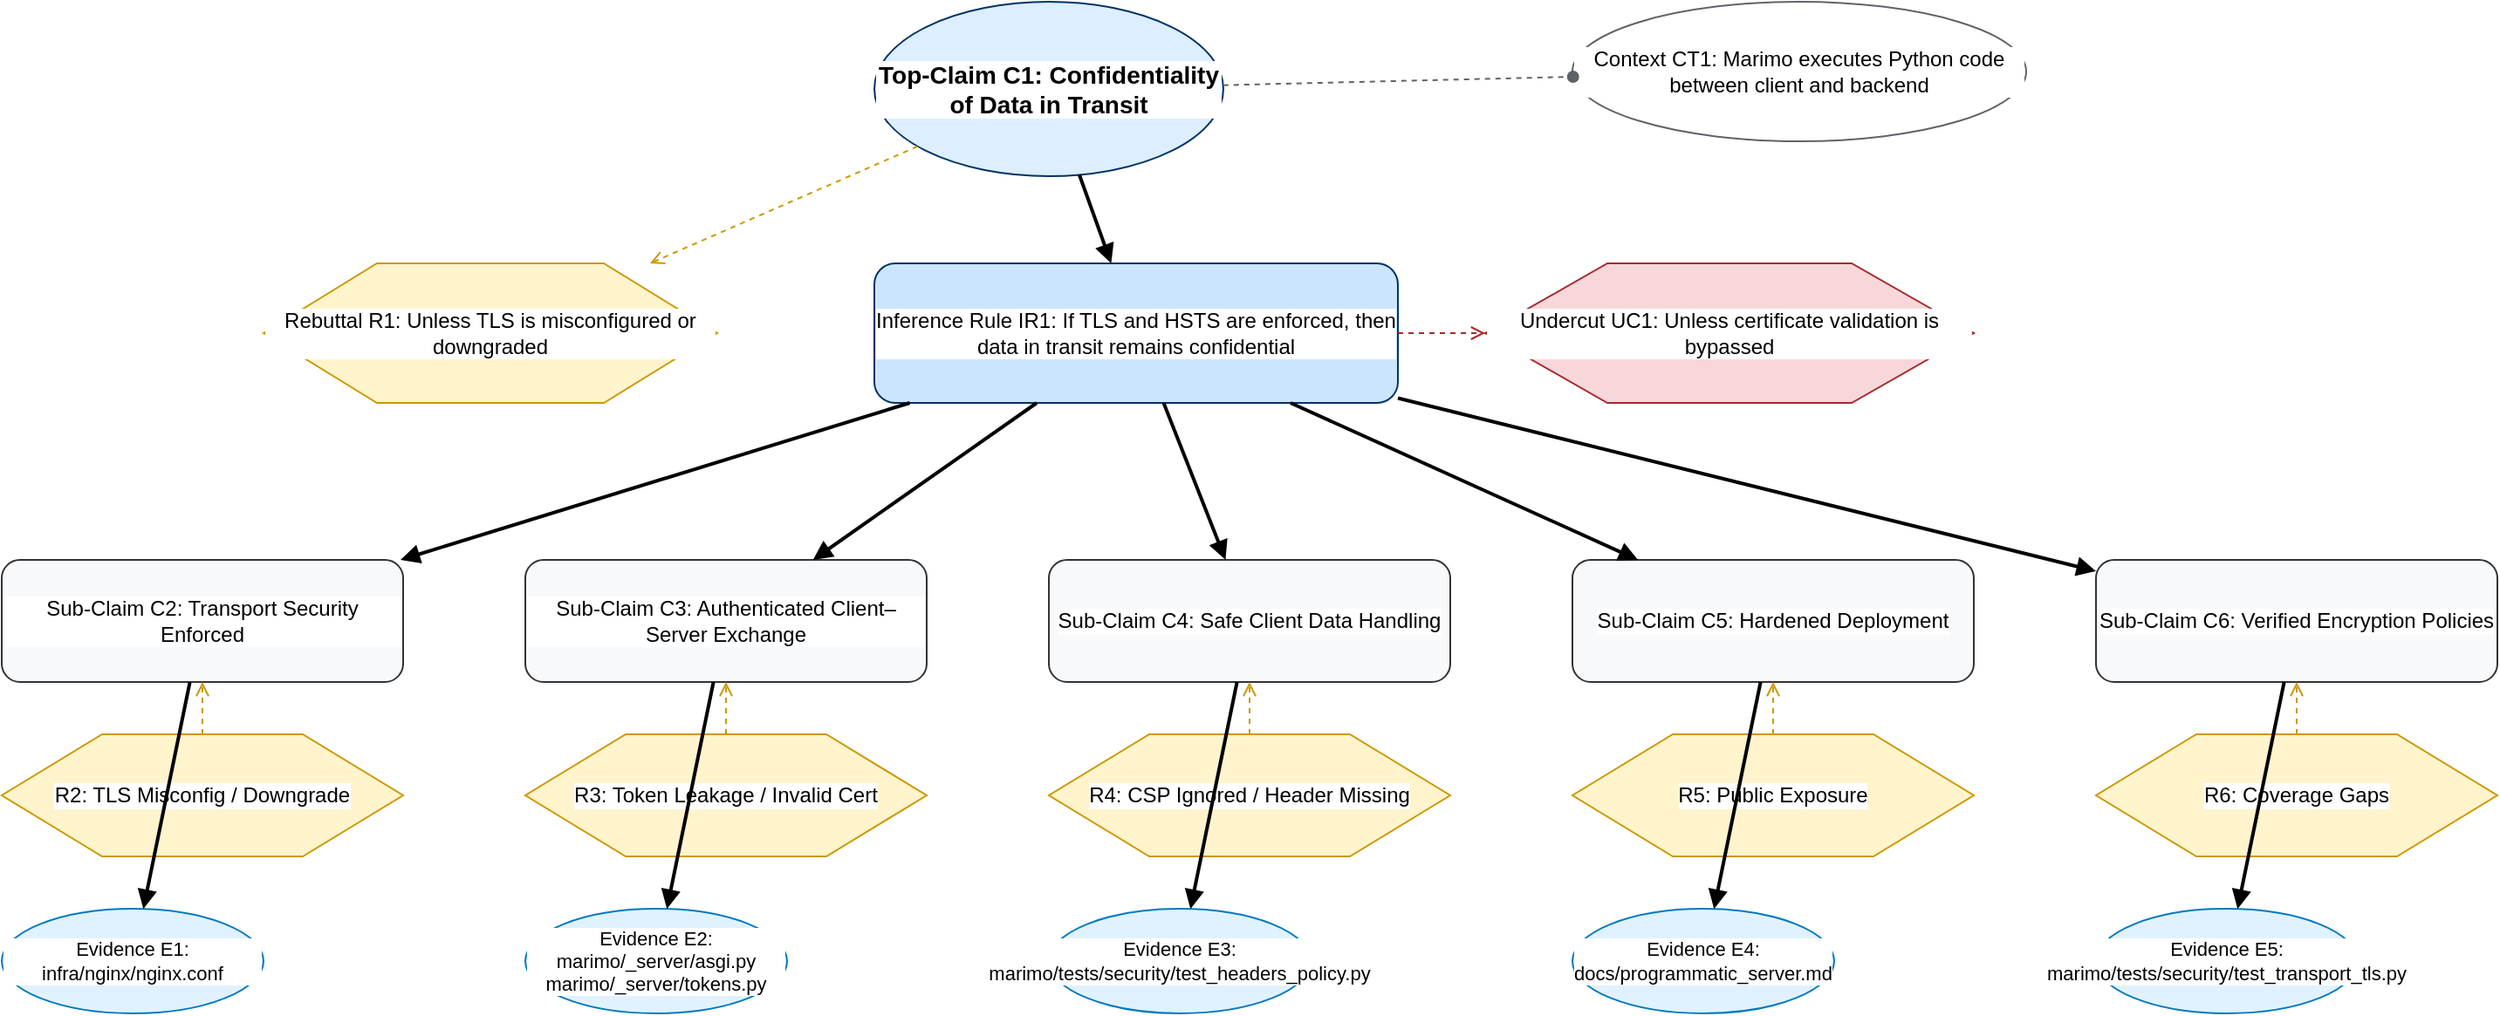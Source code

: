 <mxfile version="28.2.5">
  <diagram id="diagramProfessorStyle" name="Marimo Confidentiality Assurance - Light Style">
    <mxGraphModel dx="1708" dy="835" grid="1" gridSize="10" guides="1" tooltips="1" connect="1" arrows="1" fold="1" page="1" pageScale="1" pageWidth="2400" pageHeight="1600" math="0" shadow="0">
      <root>
        <mxCell id="0" />
        <mxCell id="1" parent="0" />
        <mxCell id="2" value="Top-Claim C1: Confidentiality of Data in Transit" style="ellipse;whiteSpace=wrap;html=1;fillColor=#DDEEFF;strokeColor=#003366;fontSize=14;fontStyle=1;align=center;labelBackgroundColor=default;" parent="1" vertex="1">
          <mxGeometry x="700" y="100" width="200" height="100" as="geometry" />
        </mxCell>
        <mxCell id="3" value="Context CT1: Marimo executes Python code between client and backend" style="ellipse;whiteSpace=wrap;html=1;fillColor=#FFFFFF;strokeColor=#5F6368;align=center;fontSize=12;labelBackgroundColor=default;" parent="1" vertex="1">
          <mxGeometry x="1100" y="100" width="260" height="80" as="geometry" />
        </mxCell>
        <mxCell id="4" style="endArrow=oval;dashed=1;strokeColor=#5f6368;labelBackgroundColor=default;" parent="1" source="2" target="3" edge="1">
          <mxGeometry relative="1" as="geometry" />
        </mxCell>
        <mxCell id="5" value="Inference Rule IR1: If TLS and HSTS are enforced, then data in transit remains confidential" style="rounded=1;whiteSpace=wrap;html=1;fillColor=#CCE5FF;strokeColor=#003366;align=center;fontSize=12;labelBackgroundColor=default;" parent="1" vertex="1">
          <mxGeometry x="700" y="250" width="300" height="80" as="geometry" />
        </mxCell>
        <mxCell id="6" style="endArrow=block;html=1;strokeWidth=2;labelBackgroundColor=default;" parent="1" source="2" target="5" edge="1">
          <mxGeometry relative="1" as="geometry" />
        </mxCell>
        <mxCell id="7" value="Rebuttal R1: Unless TLS is misconfigured or downgraded" style="shape=hexagon;whiteSpace=wrap;html=1;fillColor=#FFF4CC;strokeColor=#CC9900;align=center;fontSize=12;labelBackgroundColor=default;" parent="1" vertex="1">
          <mxGeometry x="350" y="250" width="260" height="80" as="geometry" />
        </mxCell>
        <mxCell id="8" value="Undercut UC1: Unless certificate validation is bypassed" style="shape=hexagon;whiteSpace=wrap;html=1;fillColor=#F8D7DA;strokeColor=#A52A2A;align=center;fontSize=12;labelBackgroundColor=default;" parent="1" vertex="1">
          <mxGeometry x="1050" y="250" width="280" height="80" as="geometry" />
        </mxCell>
        <mxCell id="9" style="endArrow=open;dashed=1;strokeColor=#CC9900;labelBackgroundColor=default;" parent="1" source="2" target="7" edge="1">
          <mxGeometry relative="1" as="geometry" />
        </mxCell>
        <mxCell id="10" style="endArrow=open;dashed=1;strokeColor=#A52A2A;labelBackgroundColor=default;" parent="1" source="5" target="8" edge="1">
          <mxGeometry relative="1" as="geometry" />
        </mxCell>
        <mxCell id="11" value="Sub-Claim C2: Transport Security Enforced" style="rounded=1;whiteSpace=wrap;html=1;fillColor=#F8F9FA;strokeColor=#333333;align=center;fontSize=12;labelBackgroundColor=default;" parent="1" vertex="1">
          <mxGeometry x="200" y="420" width="230" height="70" as="geometry" />
        </mxCell>
        <mxCell id="12" value="Sub-Claim C3: Authenticated Client–Server Exchange" style="rounded=1;whiteSpace=wrap;html=1;fillColor=#F8F9FA;strokeColor=#333333;align=center;fontSize=12;labelBackgroundColor=default;" parent="1" vertex="1">
          <mxGeometry x="500" y="420" width="230" height="70" as="geometry" />
        </mxCell>
        <mxCell id="13" value="Sub-Claim C4: Safe Client Data Handling" style="rounded=1;whiteSpace=wrap;html=1;fillColor=#F8F9FA;strokeColor=#333333;align=center;fontSize=12;labelBackgroundColor=default;" parent="1" vertex="1">
          <mxGeometry x="800" y="420" width="230" height="70" as="geometry" />
        </mxCell>
        <mxCell id="14" value="Sub-Claim C5: Hardened Deployment" style="rounded=1;whiteSpace=wrap;html=1;fillColor=#F8F9FA;strokeColor=#333333;align=center;fontSize=12;labelBackgroundColor=default;" parent="1" vertex="1">
          <mxGeometry x="1100" y="420" width="230" height="70" as="geometry" />
        </mxCell>
        <mxCell id="15" value="Sub-Claim C6: Verified Encryption Policies" style="rounded=1;whiteSpace=wrap;html=1;fillColor=#F8F9FA;strokeColor=#333333;align=center;fontSize=12;labelBackgroundColor=default;" parent="1" vertex="1">
          <mxGeometry x="1400" y="420" width="230" height="70" as="geometry" />
        </mxCell>
        <mxCell id="16" style="endArrow=block;html=1;strokeWidth=2;labelBackgroundColor=default;" parent="1" source="5" target="11" edge="1">
          <mxGeometry relative="1" as="geometry" />
        </mxCell>
        <mxCell id="17" style="endArrow=block;html=1;strokeWidth=2;labelBackgroundColor=default;" parent="1" source="5" target="12" edge="1">
          <mxGeometry relative="1" as="geometry" />
        </mxCell>
        <mxCell id="18" style="endArrow=block;html=1;strokeWidth=2;labelBackgroundColor=default;" parent="1" source="5" target="13" edge="1">
          <mxGeometry relative="1" as="geometry" />
        </mxCell>
        <mxCell id="19" style="endArrow=block;html=1;strokeWidth=2;labelBackgroundColor=default;" parent="1" source="5" target="14" edge="1">
          <mxGeometry relative="1" as="geometry" />
        </mxCell>
        <mxCell id="20" style="endArrow=block;html=1;strokeWidth=2;labelBackgroundColor=default;" parent="1" source="5" target="15" edge="1">
          <mxGeometry relative="1" as="geometry" />
        </mxCell>
        <mxCell id="21" value="R2: TLS Misconfig / Downgrade" style="shape=hexagon;whiteSpace=wrap;html=1;fillColor=#FFF4CC;strokeColor=#CC9900;align=center;fontSize=12;labelBackgroundColor=default;" parent="1" vertex="1">
          <mxGeometry x="200" y="520" width="230" height="70" as="geometry" />
        </mxCell>
        <mxCell id="22" value="R3: Token Leakage / Invalid Cert" style="shape=hexagon;whiteSpace=wrap;html=1;fillColor=#FFF4CC;strokeColor=#CC9900;align=center;fontSize=12;labelBackgroundColor=default;" parent="1" vertex="1">
          <mxGeometry x="500" y="520" width="230" height="70" as="geometry" />
        </mxCell>
        <mxCell id="23" value="R4: CSP Ignored / Header Missing" style="shape=hexagon;whiteSpace=wrap;html=1;fillColor=#FFF4CC;strokeColor=#CC9900;align=center;fontSize=12;labelBackgroundColor=default;" parent="1" vertex="1">
          <mxGeometry x="800" y="520" width="230" height="70" as="geometry" />
        </mxCell>
        <mxCell id="24" value="R5: Public Exposure" style="shape=hexagon;whiteSpace=wrap;html=1;fillColor=#FFF4CC;strokeColor=#CC9900;align=center;fontSize=12;labelBackgroundColor=default;" parent="1" vertex="1">
          <mxGeometry x="1100" y="520" width="230" height="70" as="geometry" />
        </mxCell>
        <mxCell id="25" value="R6: Coverage Gaps" style="shape=hexagon;whiteSpace=wrap;html=1;fillColor=#FFF4CC;strokeColor=#CC9900;align=center;fontSize=12;labelBackgroundColor=default;" parent="1" vertex="1">
          <mxGeometry x="1400" y="520" width="230" height="70" as="geometry" />
        </mxCell>
        <mxCell id="26" style="endArrow=open;dashed=1;strokeColor=#CC9900;labelBackgroundColor=default;" parent="1" source="21" target="11" edge="1">
          <mxGeometry relative="1" as="geometry" />
        </mxCell>
        <mxCell id="27" style="endArrow=open;dashed=1;strokeColor=#CC9900;labelBackgroundColor=default;" parent="1" source="22" target="12" edge="1">
          <mxGeometry relative="1" as="geometry" />
        </mxCell>
        <mxCell id="28" style="endArrow=open;dashed=1;strokeColor=#CC9900;labelBackgroundColor=default;" parent="1" source="23" target="13" edge="1">
          <mxGeometry relative="1" as="geometry" />
        </mxCell>
        <mxCell id="29" style="endArrow=open;dashed=1;strokeColor=#CC9900;labelBackgroundColor=default;" parent="1" source="24" target="14" edge="1">
          <mxGeometry relative="1" as="geometry" />
        </mxCell>
        <mxCell id="30" style="endArrow=open;dashed=1;strokeColor=#CC9900;labelBackgroundColor=default;" parent="1" source="25" target="15" edge="1">
          <mxGeometry relative="1" as="geometry" />
        </mxCell>
        <mxCell id="31" value="Evidence E1: infra/nginx/nginx.conf" style="ellipse;whiteSpace=wrap;html=1;fillColor=#E0F2FF;strokeColor=#0179C0;align=center;fontSize=11;labelBackgroundColor=default;" parent="1" vertex="1">
          <mxGeometry x="200" y="620" width="150" height="60" as="geometry" />
        </mxCell>
        <mxCell id="32" value="Evidence E2: marimo/_server/asgi.py marimo/_server/tokens.py" style="ellipse;whiteSpace=wrap;html=1;fillColor=#E0F2FF;strokeColor=#0179C0;align=center;fontSize=11;labelBackgroundColor=default;" parent="1" vertex="1">
          <mxGeometry x="500" y="620" width="150" height="60" as="geometry" />
        </mxCell>
        <mxCell id="33" value="Evidence E3: marimo/tests/security/test_headers_policy.py" style="ellipse;whiteSpace=wrap;html=1;fillColor=#E0F2FF;strokeColor=#0179C0;align=center;fontSize=11;labelBackgroundColor=default;" parent="1" vertex="1">
          <mxGeometry x="800" y="620" width="150" height="60" as="geometry" />
        </mxCell>
        <mxCell id="34" value="Evidence E4: docs/programmatic_server.md" style="ellipse;whiteSpace=wrap;html=1;fillColor=#E0F2FF;strokeColor=#0179C0;align=center;fontSize=11;labelBackgroundColor=default;" parent="1" vertex="1">
          <mxGeometry x="1100" y="620" width="150" height="60" as="geometry" />
        </mxCell>
        <mxCell id="35" value="Evidence E5: marimo/tests/security/test_transport_tls.py" style="ellipse;whiteSpace=wrap;html=1;fillColor=#E0F2FF;strokeColor=#0179C0;align=center;fontSize=11;labelBackgroundColor=default;" parent="1" vertex="1">
          <mxGeometry x="1400" y="620" width="150" height="60" as="geometry" />
        </mxCell>
        <mxCell id="36" style="endArrow=block;html=1;strokeWidth=2;labelBackgroundColor=default;" parent="1" source="11" target="31" edge="1">
          <mxGeometry relative="1" as="geometry" />
        </mxCell>
        <mxCell id="37" style="endArrow=block;html=1;strokeWidth=2;labelBackgroundColor=default;" parent="1" source="12" target="32" edge="1">
          <mxGeometry relative="1" as="geometry" />
        </mxCell>
        <mxCell id="38" style="endArrow=block;html=1;strokeWidth=2;labelBackgroundColor=default;" parent="1" source="13" target="33" edge="1">
          <mxGeometry relative="1" as="geometry" />
        </mxCell>
        <mxCell id="39" style="endArrow=block;html=1;strokeWidth=2;labelBackgroundColor=default;" parent="1" source="14" target="34" edge="1">
          <mxGeometry relative="1" as="geometry" />
        </mxCell>
        <mxCell id="40" style="endArrow=block;html=1;strokeWidth=2;labelBackgroundColor=default;" parent="1" source="15" target="35" edge="1">
          <mxGeometry relative="1" as="geometry" />
        </mxCell>
      </root>
    </mxGraphModel>
  </diagram>
</mxfile>

